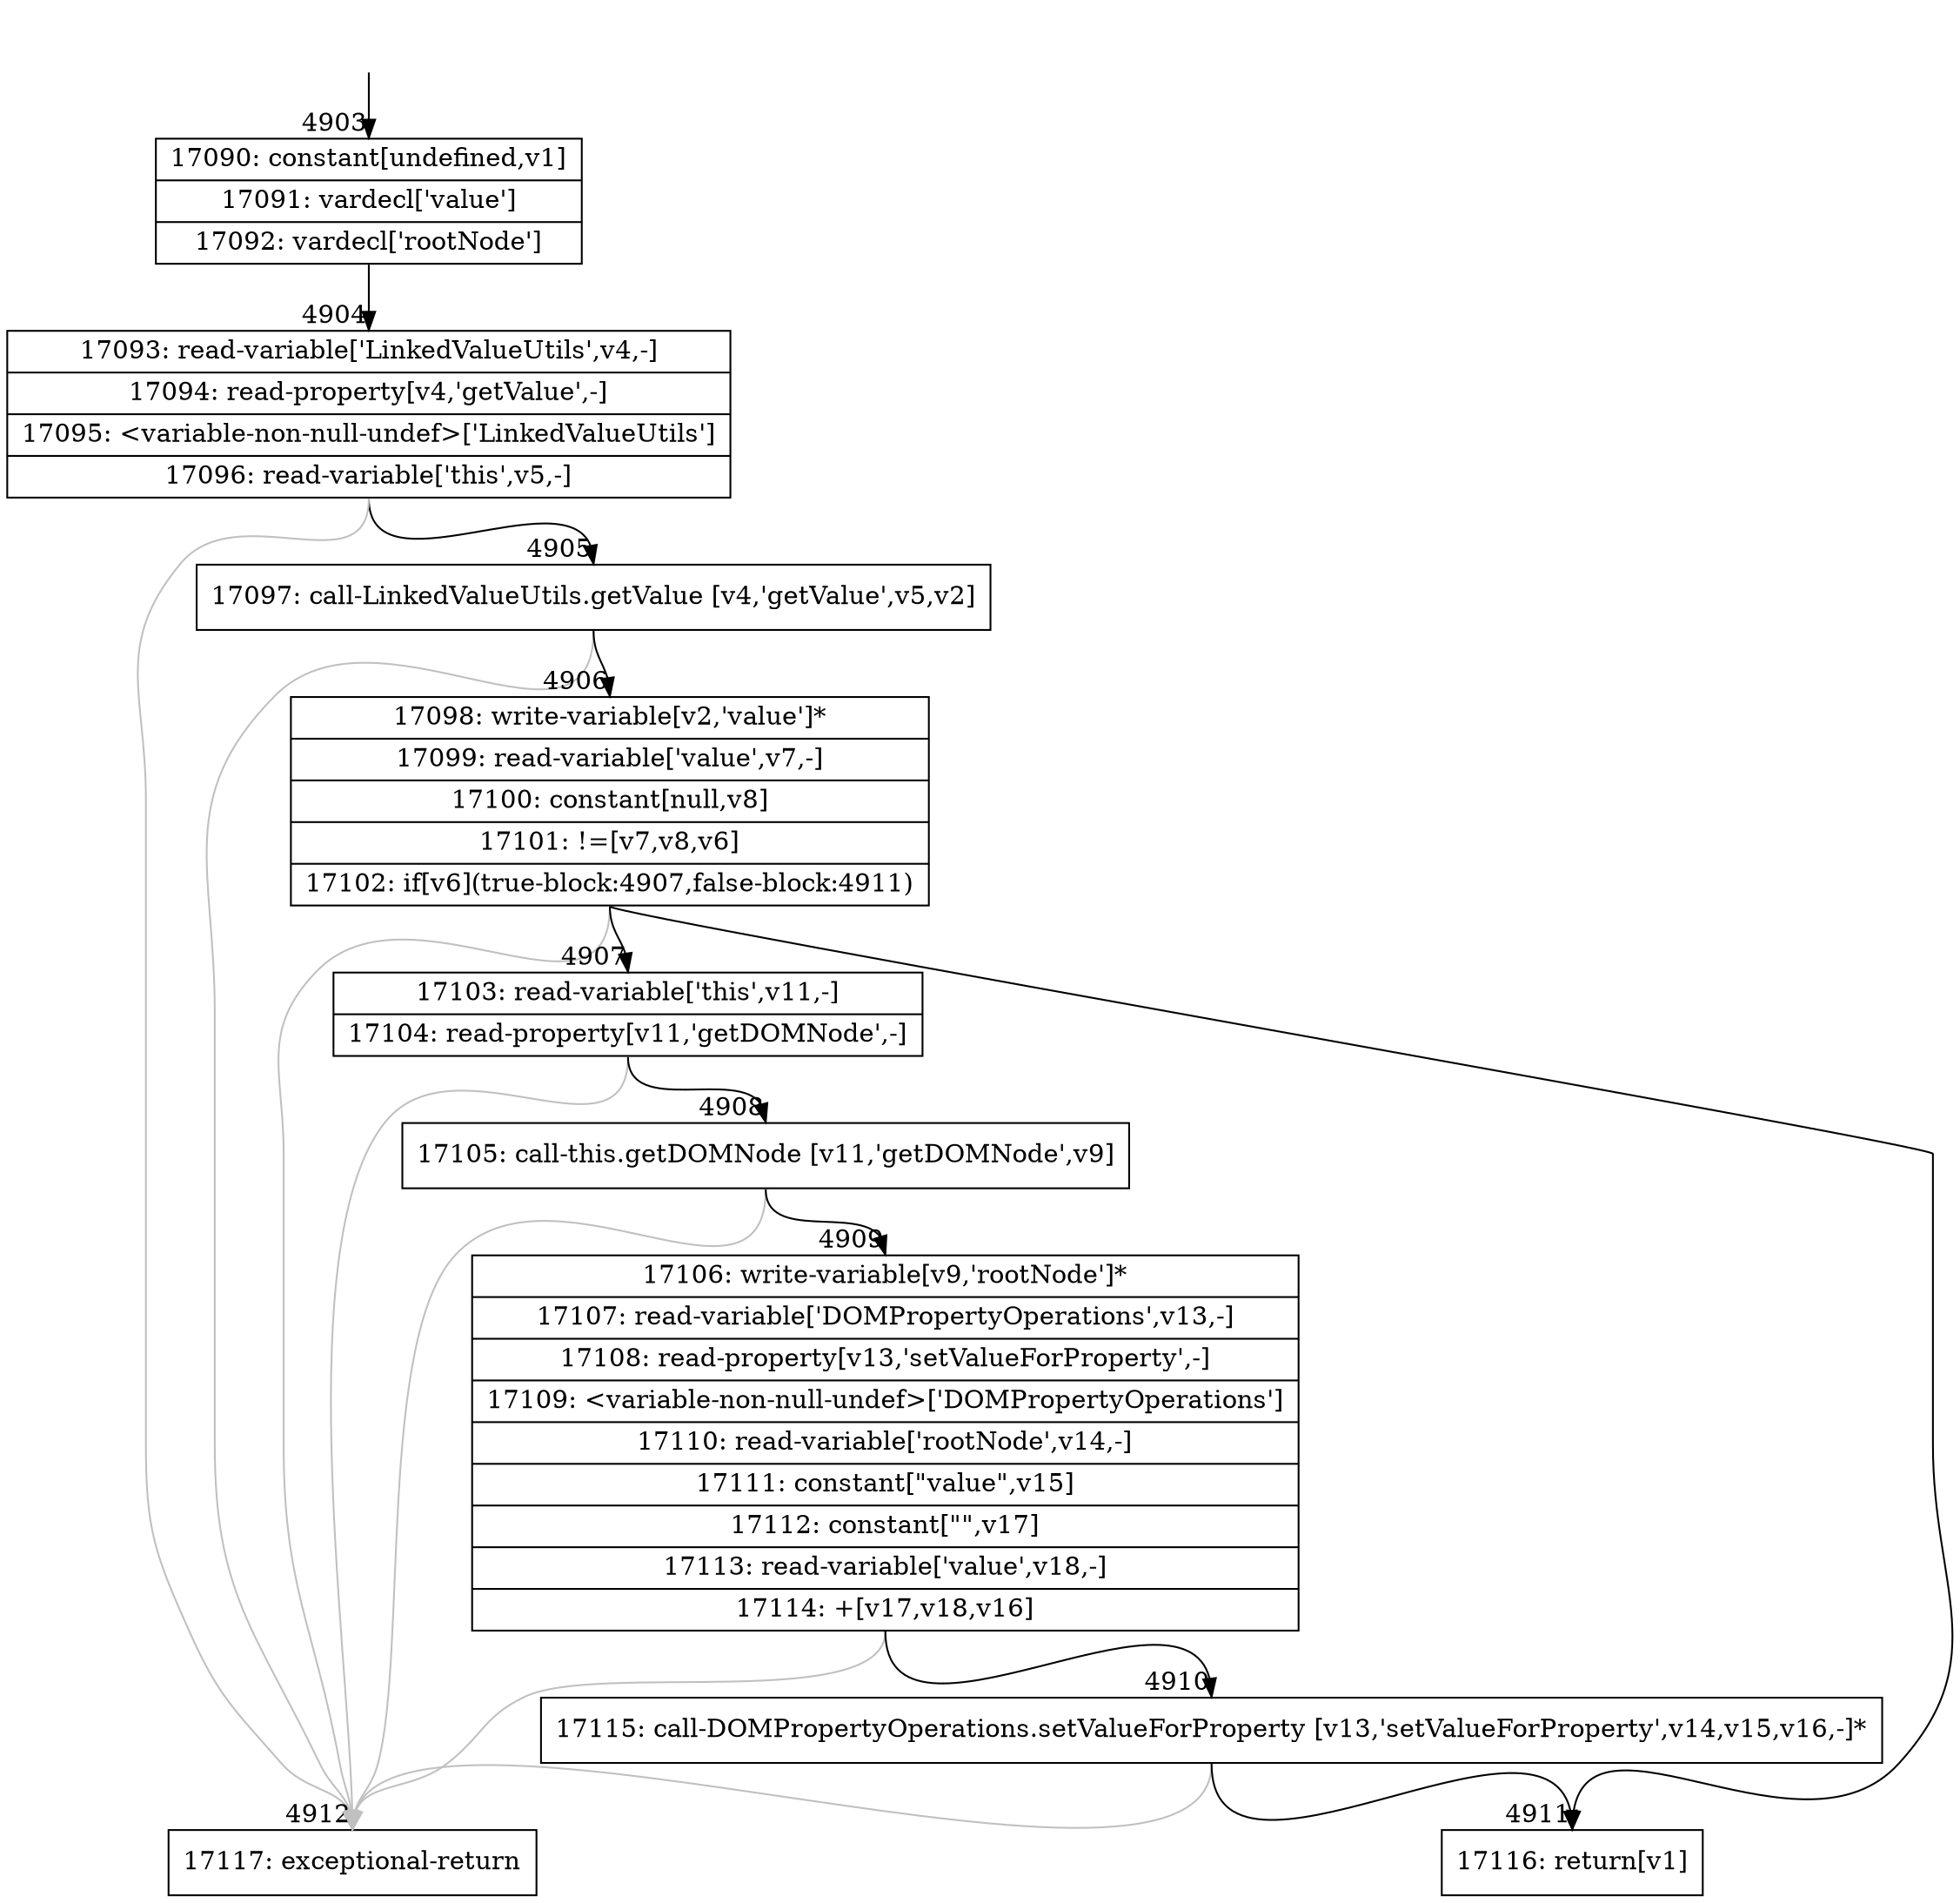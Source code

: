 digraph {
rankdir="TD"
BB_entry332[shape=none,label=""];
BB_entry332 -> BB4903 [tailport=s, headport=n, headlabel="    4903"]
BB4903 [shape=record label="{17090: constant[undefined,v1]|17091: vardecl['value']|17092: vardecl['rootNode']}" ] 
BB4903 -> BB4904 [tailport=s, headport=n, headlabel="      4904"]
BB4904 [shape=record label="{17093: read-variable['LinkedValueUtils',v4,-]|17094: read-property[v4,'getValue',-]|17095: \<variable-non-null-undef\>['LinkedValueUtils']|17096: read-variable['this',v5,-]}" ] 
BB4904 -> BB4905 [tailport=s, headport=n, headlabel="      4905"]
BB4904 -> BB4912 [tailport=s, headport=n, color=gray, headlabel="      4912"]
BB4905 [shape=record label="{17097: call-LinkedValueUtils.getValue [v4,'getValue',v5,v2]}" ] 
BB4905 -> BB4906 [tailport=s, headport=n, headlabel="      4906"]
BB4905 -> BB4912 [tailport=s, headport=n, color=gray]
BB4906 [shape=record label="{17098: write-variable[v2,'value']*|17099: read-variable['value',v7,-]|17100: constant[null,v8]|17101: !=[v7,v8,v6]|17102: if[v6](true-block:4907,false-block:4911)}" ] 
BB4906 -> BB4907 [tailport=s, headport=n, headlabel="      4907"]
BB4906 -> BB4911 [tailport=s, headport=n, headlabel="      4911"]
BB4906 -> BB4912 [tailport=s, headport=n, color=gray]
BB4907 [shape=record label="{17103: read-variable['this',v11,-]|17104: read-property[v11,'getDOMNode',-]}" ] 
BB4907 -> BB4908 [tailport=s, headport=n, headlabel="      4908"]
BB4907 -> BB4912 [tailport=s, headport=n, color=gray]
BB4908 [shape=record label="{17105: call-this.getDOMNode [v11,'getDOMNode',v9]}" ] 
BB4908 -> BB4909 [tailport=s, headport=n, headlabel="      4909"]
BB4908 -> BB4912 [tailport=s, headport=n, color=gray]
BB4909 [shape=record label="{17106: write-variable[v9,'rootNode']*|17107: read-variable['DOMPropertyOperations',v13,-]|17108: read-property[v13,'setValueForProperty',-]|17109: \<variable-non-null-undef\>['DOMPropertyOperations']|17110: read-variable['rootNode',v14,-]|17111: constant[\"value\",v15]|17112: constant[\"\",v17]|17113: read-variable['value',v18,-]|17114: +[v17,v18,v16]}" ] 
BB4909 -> BB4910 [tailport=s, headport=n, headlabel="      4910"]
BB4909 -> BB4912 [tailport=s, headport=n, color=gray]
BB4910 [shape=record label="{17115: call-DOMPropertyOperations.setValueForProperty [v13,'setValueForProperty',v14,v15,v16,-]*}" ] 
BB4910 -> BB4911 [tailport=s, headport=n]
BB4910 -> BB4912 [tailport=s, headport=n, color=gray]
BB4911 [shape=record label="{17116: return[v1]}" ] 
BB4912 [shape=record label="{17117: exceptional-return}" ] 
//#$~ 9115
}
